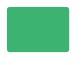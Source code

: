 @startuml

skinparam ClassBackgroundColor #MediumSeaGreen
skinparam ClassFontColor #MediumSeaGreen
skinparam ClassBorderColor #MediumSeaGreen

skinparam ClassStereotypeFontSize 0
skinparam CircledCharacterFontSize 0
skinparam CircledCharacterRadius 0
skinparam ClassBorderThickness 0
skinparam Shadowing false

class Dummy

@enduml